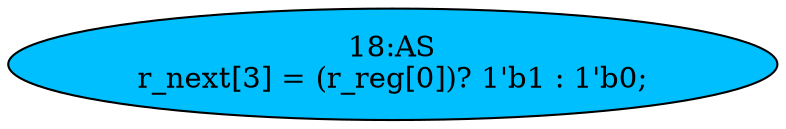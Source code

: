 strict digraph "" {
	node [label="\N"];
	"18:AS"	[ast="<pyverilog.vparser.ast.Assign object at 0x7f6c231f9190>",
		def_var="['r_next']",
		fillcolor=deepskyblue,
		label="18:AS
r_next[3] = (r_reg[0])? 1'b1 : 1'b0;",
		statements="[]",
		style=filled,
		typ=Assign,
		use_var="['r_reg']"];
}
